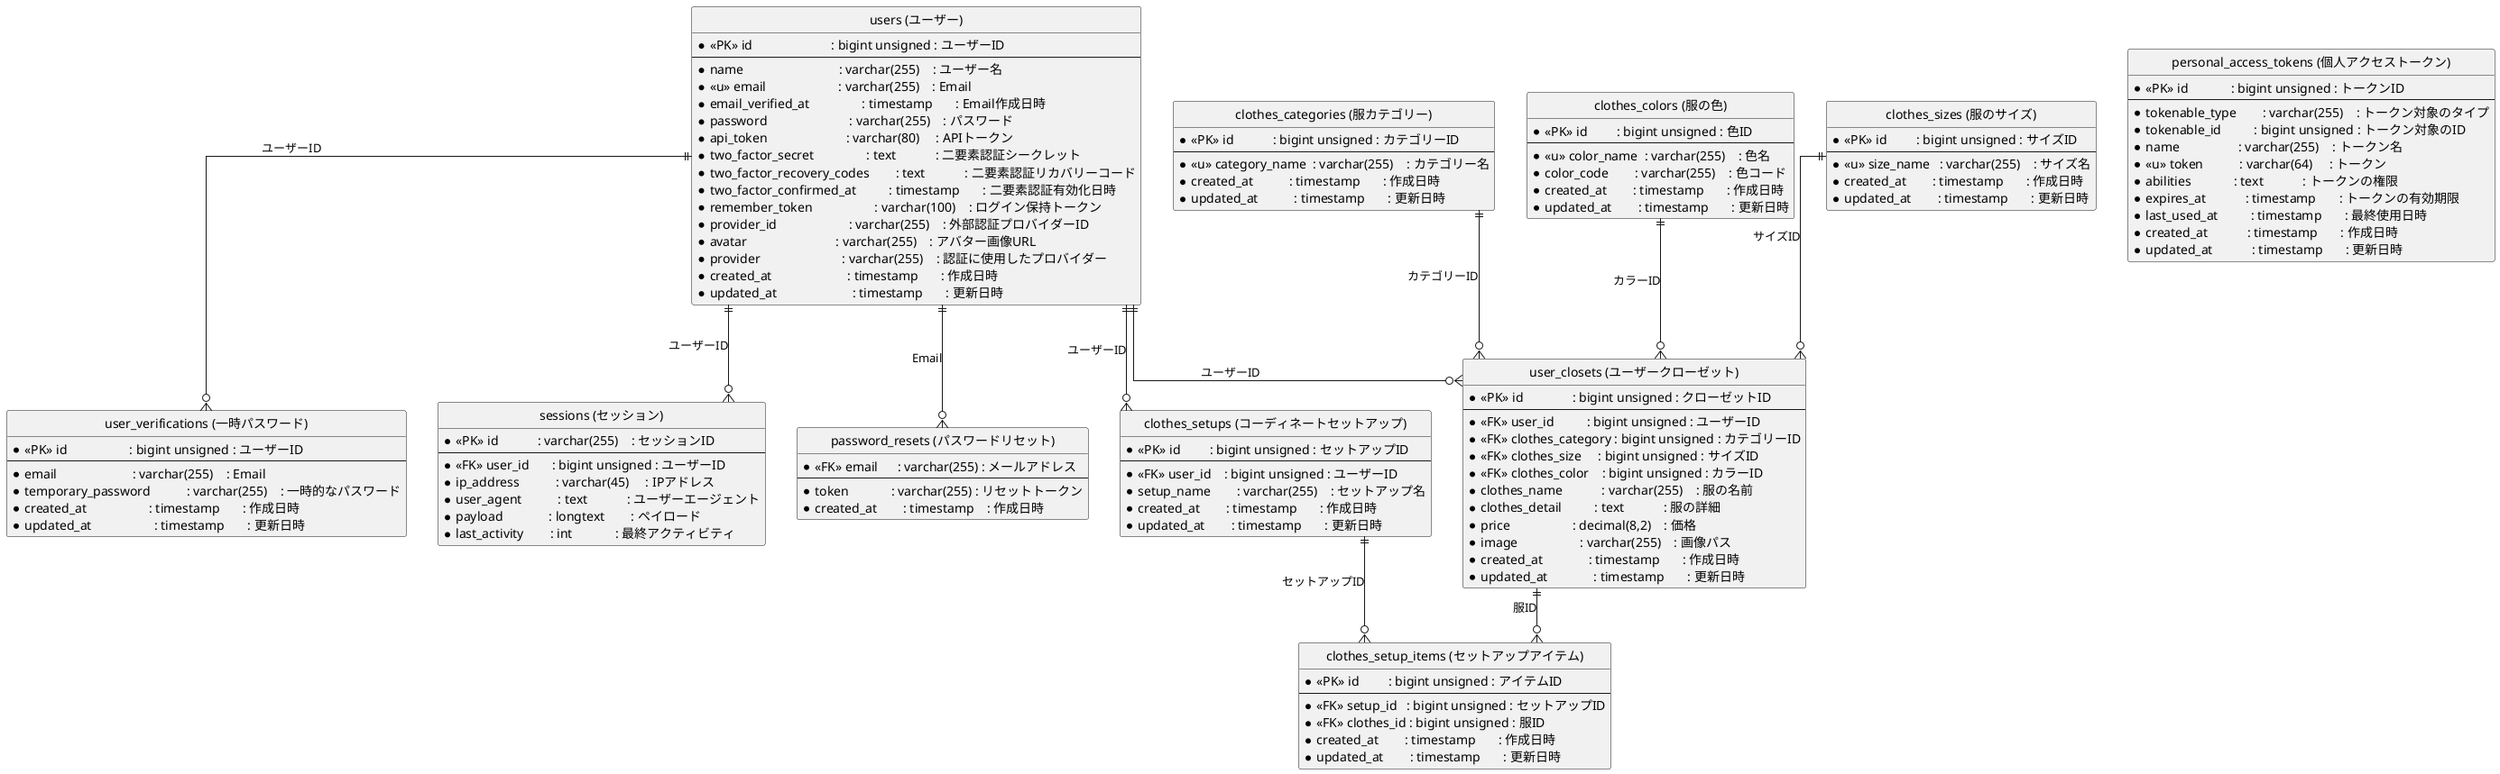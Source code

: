 @startuml Fashion-FolderDB
hide circle
skinparam linetype ortho

entity "users (ユーザー)" as users {
    * <<PK>> id                        : bigint unsigned : ユーザーID
    --
    * name                             : varchar(255)    : ユーザー名
    * <<u>> email                      : varchar(255)    : Email
    * email_verified_at                : timestamp       : Email作成日時
    * password                         : varchar(255)    : パスワード
    * api_token                        : varchar(80)     : APIトークン
    * two_factor_secret                : text            : 二要素認証シークレット
    * two_factor_recovery_codes        : text            : 二要素認証リカバリーコード
    * two_factor_confirmed_at          : timestamp       : 二要素認証有効化日時
    * remember_token                   : varchar(100)    : ログイン保持トークン
    * provider_id                      : varchar(255)    : 外部認証プロバイダーID
    * avatar                           : varchar(255)    : アバター画像URL
    * provider                         : varchar(255)    : 認証に使用したプロバイダー
    * created_at                       : timestamp       : 作成日時
    * updated_at                       : timestamp       : 更新日時
}

entity "user_verifications (一時パスワード)" as user_verifications {
    * <<PK>> id                   : bigint unsigned : ユーザーID
    --
    * email                       : varchar(255)    : Email
    * temporary_password           : varchar(255)    : 一時的なパスワード
    * created_at                   : timestamp       : 作成日時
    * updated_at                   : timestamp       : 更新日時
}

entity "sessions (セッション)" as sessions {
    * <<PK>> id            : varchar(255)    : セッションID
    --
    * <<FK>> user_id       : bigint unsigned : ユーザーID
    * ip_address           : varchar(45)     : IPアドレス
    * user_agent           : text            : ユーザーエージェント
    * payload              : longtext        : ペイロード
    * last_activity        : int             : 最終アクティビティ
}

entity "password_resets (パスワードリセット)" as password_resets {
    * <<FK>> email      : varchar(255) : メールアドレス
    --
    * token             : varchar(255) : リセットトークン
    * created_at        : timestamp    : 作成日時
}

entity "personal_access_tokens (個人アクセストークン)" as personal_access_tokens {
    * <<PK>> id             : bigint unsigned : トークンID
    --
    * tokenable_type        : varchar(255)    : トークン対象のタイプ
    * tokenable_id          : bigint unsigned : トークン対象のID
    * name                  : varchar(255)    : トークン名
    * <<u>> token           : varchar(64)     : トークン
    * abilities             : text            : トークンの権限
    * expires_at            : timestamp       : トークンの有効期限
    * last_used_at          : timestamp       : 最終使用日時
    * created_at            : timestamp       : 作成日時
    * updated_at            : timestamp       : 更新日時
}

entity "user_closets (ユーザークローゼット)" as user_closets {
    * <<PK>> id               : bigint unsigned : クローゼットID
    --
    * <<FK>> user_id          : bigint unsigned : ユーザーID
    * <<FK>> clothes_category : bigint unsigned : カテゴリーID
    * <<FK>> clothes_size     : bigint unsigned : サイズID
    * <<FK>> clothes_color    : bigint unsigned : カラーID
    * clothes_name            : varchar(255)    : 服の名前
    * clothes_detail          : text            : 服の詳細
    * price                   : decimal(8,2)    : 価格
    * image                   : varchar(255)    : 画像パス
    * created_at              : timestamp       : 作成日時
    * updated_at              : timestamp       : 更新日時
}

entity "clothes_categories (服カテゴリー)" as clothes_categories {
    * <<PK>> id            : bigint unsigned : カテゴリーID
    --
    * <<u>> category_name  : varchar(255)    : カテゴリー名
    * created_at           : timestamp       : 作成日時
    * updated_at           : timestamp       : 更新日時
}

entity "clothes_colors (服の色)" as clothes_colors {
    * <<PK>> id         : bigint unsigned : 色ID
    --
    * <<u>> color_name  : varchar(255)    : 色名
    * color_code        : varchar(255)    : 色コード
    * created_at        : timestamp       : 作成日時
    * updated_at        : timestamp       : 更新日時
}

entity "clothes_sizes (服のサイズ)" as clothes_sizes {
    * <<PK>> id         : bigint unsigned : サイズID
    --
    * <<u>> size_name   : varchar(255)    : サイズ名
    * created_at        : timestamp       : 作成日時
    * updated_at        : timestamp       : 更新日時
}

entity "clothes_setups (コーディネートセットアップ)" as clothes_setups {
    * <<PK>> id         : bigint unsigned : セットアップID
    --
    * <<FK>> user_id    : bigint unsigned : ユーザーID
    * setup_name        : varchar(255)    : セットアップ名
    * created_at        : timestamp       : 作成日時
    * updated_at        : timestamp       : 更新日時
}

entity "clothes_setup_items (セットアップアイテム)" as clothes_setup_items {
    * <<PK>> id         : bigint unsigned : アイテムID
    --
    * <<FK>> setup_id   : bigint unsigned : セットアップID
    * <<FK>> clothes_id : bigint unsigned : 服ID
    * created_at        : timestamp       : 作成日時
    * updated_at        : timestamp       : 更新日時
}

users ||--o{ user_verifications : "ユーザーID"
users ||--o{ sessions : "ユーザーID"
users ||--o{ user_closets : "ユーザーID"
users ||--o{ clothes_setups : "ユーザーID"
users ||--o{ password_resets : "Email"

user_closets ||--o{ clothes_setup_items : "服ID"
clothes_categories ||--o{ user_closets : "カテゴリーID"
clothes_colors ||--o{ user_closets : "カラーID"
clothes_sizes ||--o{ user_closets : "サイズID"

clothes_setups ||--o{ clothes_setup_items : "セットアップID"

@enduml